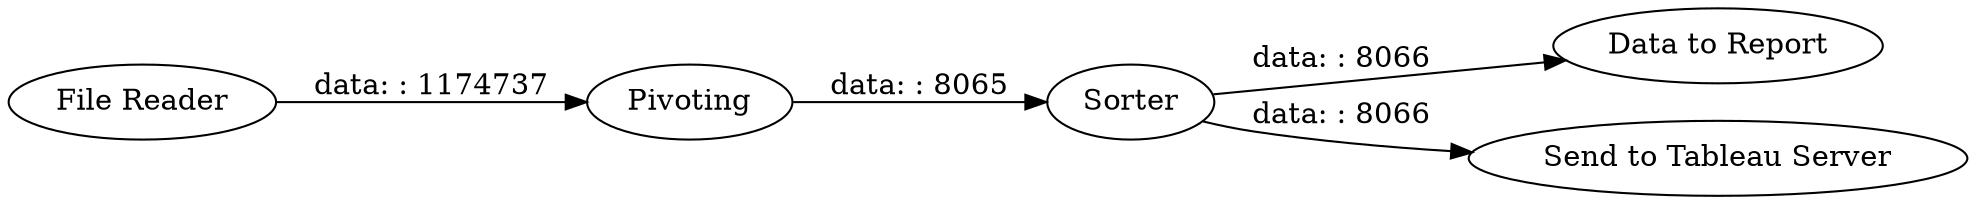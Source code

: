 digraph {
	"4554127958485518700_18" [label="File Reader"]
	"4554127958485518700_15" [label=Sorter]
	"4554127958485518700_17" [label=Pivoting]
	"4554127958485518700_16" [label="Data to Report"]
	"4554127958485518700_19" [label="Send to Tableau Server"]
	"4554127958485518700_15" -> "4554127958485518700_16" [label="data: : 8066"]
	"4554127958485518700_17" -> "4554127958485518700_15" [label="data: : 8065"]
	"4554127958485518700_18" -> "4554127958485518700_17" [label="data: : 1174737"]
	"4554127958485518700_15" -> "4554127958485518700_19" [label="data: : 8066"]
	rankdir=LR
}
